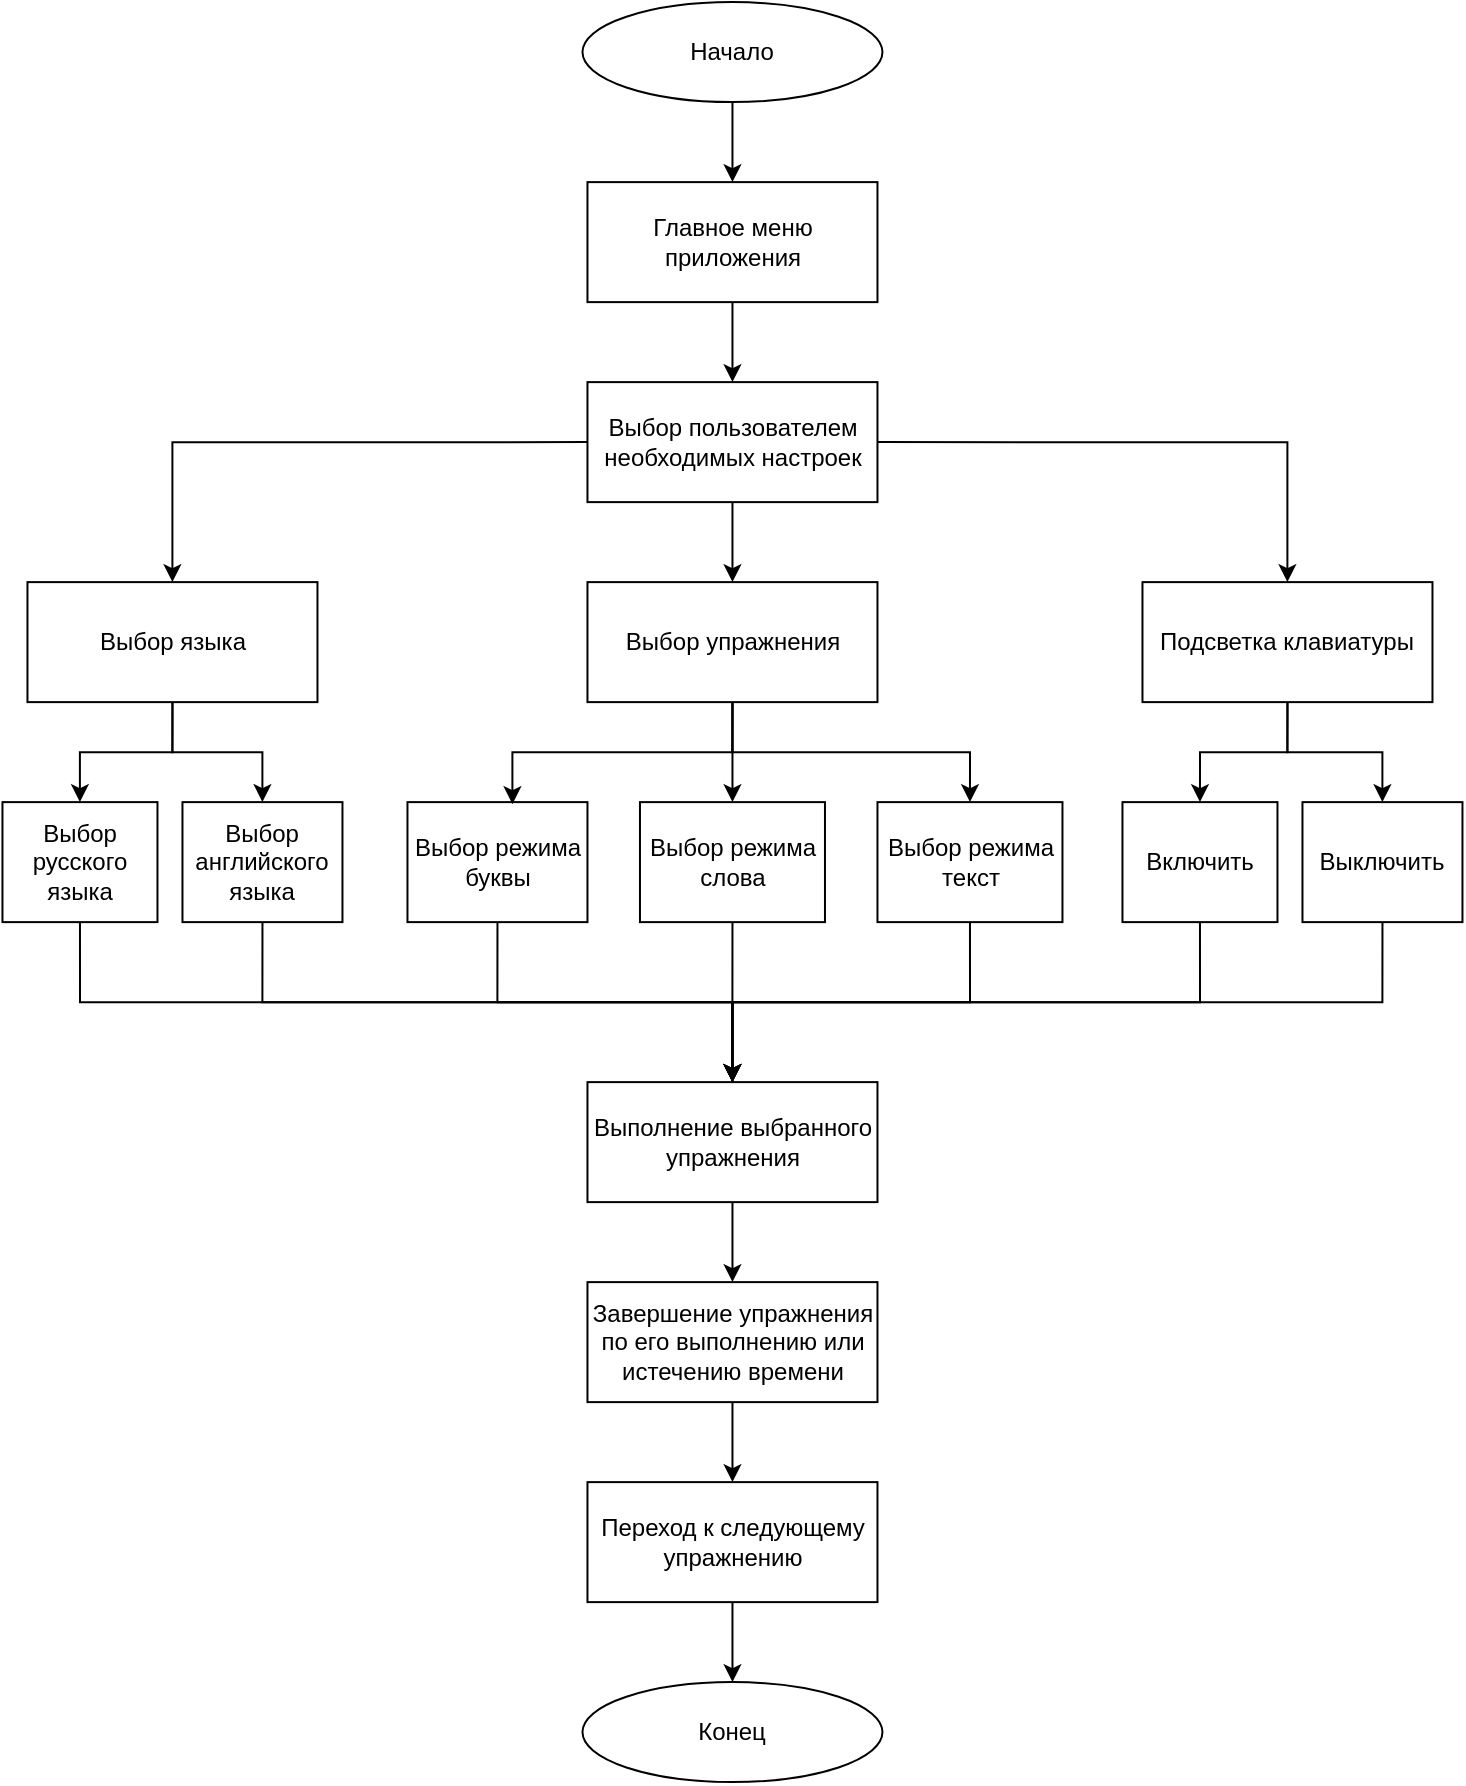 <mxfile version="27.0.9" pages="3">
  <diagram name="Страница — 1" id="Znkg8Cd5GS9YN74z9EgL">
    <mxGraphModel dx="1174" dy="788" grid="1" gridSize="10" guides="1" tooltips="1" connect="1" arrows="1" fold="1" page="1" pageScale="1" pageWidth="850" pageHeight="1100" math="0" shadow="0">
      <root>
        <mxCell id="0" />
        <mxCell id="1" parent="0" />
        <mxCell id="D8E67NKvFNB2xhjaw_b6-40" style="edgeStyle=orthogonalEdgeStyle;rounded=0;orthogonalLoop=1;jettySize=auto;html=1;exitX=0.5;exitY=1;exitDx=0;exitDy=0;" edge="1" parent="1" source="D8E67NKvFNB2xhjaw_b6-41" target="D8E67NKvFNB2xhjaw_b6-43">
          <mxGeometry relative="1" as="geometry" />
        </mxCell>
        <mxCell id="D8E67NKvFNB2xhjaw_b6-41" value="Начало" style="ellipse;whiteSpace=wrap;html=1;" vertex="1" parent="1">
          <mxGeometry x="576.235" y="329.059" width="150" height="50" as="geometry" />
        </mxCell>
        <mxCell id="D8E67NKvFNB2xhjaw_b6-42" style="edgeStyle=orthogonalEdgeStyle;rounded=0;orthogonalLoop=1;jettySize=auto;html=1;exitX=0.5;exitY=1;exitDx=0;exitDy=0;entryX=0.5;entryY=0;entryDx=0;entryDy=0;" edge="1" parent="1" source="D8E67NKvFNB2xhjaw_b6-43" target="D8E67NKvFNB2xhjaw_b6-47">
          <mxGeometry relative="1" as="geometry" />
        </mxCell>
        <mxCell id="D8E67NKvFNB2xhjaw_b6-43" value="Главное меню приложения" style="rounded=0;whiteSpace=wrap;html=1;" vertex="1" parent="1">
          <mxGeometry x="578.735" y="419.059" width="145" height="60" as="geometry" />
        </mxCell>
        <mxCell id="D8E67NKvFNB2xhjaw_b6-44" style="edgeStyle=orthogonalEdgeStyle;rounded=0;orthogonalLoop=1;jettySize=auto;html=1;exitX=1;exitY=0.5;exitDx=0;exitDy=0;" edge="1" parent="1" source="D8E67NKvFNB2xhjaw_b6-47" target="D8E67NKvFNB2xhjaw_b6-56">
          <mxGeometry relative="1" as="geometry" />
        </mxCell>
        <mxCell id="D8E67NKvFNB2xhjaw_b6-45" style="edgeStyle=orthogonalEdgeStyle;rounded=0;orthogonalLoop=1;jettySize=auto;html=1;exitX=0.5;exitY=1;exitDx=0;exitDy=0;" edge="1" parent="1" source="D8E67NKvFNB2xhjaw_b6-47" target="D8E67NKvFNB2xhjaw_b6-53">
          <mxGeometry relative="1" as="geometry" />
        </mxCell>
        <mxCell id="D8E67NKvFNB2xhjaw_b6-46" style="edgeStyle=orthogonalEdgeStyle;rounded=0;orthogonalLoop=1;jettySize=auto;html=1;exitX=0;exitY=0.5;exitDx=0;exitDy=0;" edge="1" parent="1" source="D8E67NKvFNB2xhjaw_b6-47" target="D8E67NKvFNB2xhjaw_b6-50">
          <mxGeometry relative="1" as="geometry" />
        </mxCell>
        <mxCell id="D8E67NKvFNB2xhjaw_b6-47" value="Выбор пользователем необходимых настроек" style="rounded=0;whiteSpace=wrap;html=1;" vertex="1" parent="1">
          <mxGeometry x="578.735" y="519.059" width="145" height="60" as="geometry" />
        </mxCell>
        <mxCell id="D8E67NKvFNB2xhjaw_b6-48" style="edgeStyle=orthogonalEdgeStyle;rounded=0;orthogonalLoop=1;jettySize=auto;html=1;exitX=0.5;exitY=1;exitDx=0;exitDy=0;" edge="1" parent="1" source="D8E67NKvFNB2xhjaw_b6-50" target="D8E67NKvFNB2xhjaw_b6-71">
          <mxGeometry relative="1" as="geometry" />
        </mxCell>
        <mxCell id="D8E67NKvFNB2xhjaw_b6-49" style="edgeStyle=orthogonalEdgeStyle;rounded=0;orthogonalLoop=1;jettySize=auto;html=1;exitX=0.5;exitY=1;exitDx=0;exitDy=0;" edge="1" parent="1" source="D8E67NKvFNB2xhjaw_b6-50" target="D8E67NKvFNB2xhjaw_b6-73">
          <mxGeometry relative="1" as="geometry" />
        </mxCell>
        <mxCell id="D8E67NKvFNB2xhjaw_b6-50" value="Выбор языка" style="rounded=0;whiteSpace=wrap;html=1;" vertex="1" parent="1">
          <mxGeometry x="298.735" y="619.059" width="145" height="60" as="geometry" />
        </mxCell>
        <mxCell id="D8E67NKvFNB2xhjaw_b6-51" style="edgeStyle=orthogonalEdgeStyle;rounded=0;orthogonalLoop=1;jettySize=auto;html=1;exitX=0.5;exitY=1;exitDx=0;exitDy=0;entryX=0.5;entryY=0;entryDx=0;entryDy=0;" edge="1" parent="1" source="D8E67NKvFNB2xhjaw_b6-53" target="D8E67NKvFNB2xhjaw_b6-64">
          <mxGeometry relative="1" as="geometry" />
        </mxCell>
        <mxCell id="D8E67NKvFNB2xhjaw_b6-52" style="edgeStyle=orthogonalEdgeStyle;rounded=0;orthogonalLoop=1;jettySize=auto;html=1;exitX=0.5;exitY=1;exitDx=0;exitDy=0;entryX=0.5;entryY=0;entryDx=0;entryDy=0;" edge="1" parent="1" source="D8E67NKvFNB2xhjaw_b6-53" target="D8E67NKvFNB2xhjaw_b6-66">
          <mxGeometry relative="1" as="geometry" />
        </mxCell>
        <mxCell id="D8E67NKvFNB2xhjaw_b6-53" value="Выбор упражнения" style="rounded=0;whiteSpace=wrap;html=1;" vertex="1" parent="1">
          <mxGeometry x="578.735" y="619.059" width="145" height="60" as="geometry" />
        </mxCell>
        <mxCell id="D8E67NKvFNB2xhjaw_b6-54" style="edgeStyle=orthogonalEdgeStyle;rounded=0;orthogonalLoop=1;jettySize=auto;html=1;exitX=0.5;exitY=1;exitDx=0;exitDy=0;entryX=0.5;entryY=0;entryDx=0;entryDy=0;" edge="1" parent="1" source="D8E67NKvFNB2xhjaw_b6-56" target="D8E67NKvFNB2xhjaw_b6-60">
          <mxGeometry relative="1" as="geometry" />
        </mxCell>
        <mxCell id="D8E67NKvFNB2xhjaw_b6-55" style="edgeStyle=orthogonalEdgeStyle;rounded=0;orthogonalLoop=1;jettySize=auto;html=1;exitX=0.5;exitY=1;exitDx=0;exitDy=0;" edge="1" parent="1" source="D8E67NKvFNB2xhjaw_b6-56" target="D8E67NKvFNB2xhjaw_b6-62">
          <mxGeometry relative="1" as="geometry" />
        </mxCell>
        <mxCell id="D8E67NKvFNB2xhjaw_b6-56" value="Подсветка клавиатуры" style="rounded=0;whiteSpace=wrap;html=1;" vertex="1" parent="1">
          <mxGeometry x="856.235" y="619.059" width="145" height="60" as="geometry" />
        </mxCell>
        <mxCell id="D8E67NKvFNB2xhjaw_b6-57" style="edgeStyle=orthogonalEdgeStyle;rounded=0;orthogonalLoop=1;jettySize=auto;html=1;exitX=0.5;exitY=1;exitDx=0;exitDy=0;" edge="1" parent="1" source="D8E67NKvFNB2xhjaw_b6-58" target="D8E67NKvFNB2xhjaw_b6-68">
          <mxGeometry relative="1" as="geometry" />
        </mxCell>
        <mxCell id="D8E67NKvFNB2xhjaw_b6-58" value="Выбор режима буквы" style="rounded=0;whiteSpace=wrap;html=1;" vertex="1" parent="1">
          <mxGeometry x="488.735" y="729.059" width="90" height="60" as="geometry" />
        </mxCell>
        <mxCell id="D8E67NKvFNB2xhjaw_b6-59" style="edgeStyle=orthogonalEdgeStyle;rounded=0;orthogonalLoop=1;jettySize=auto;html=1;exitX=0.5;exitY=1;exitDx=0;exitDy=0;" edge="1" parent="1" source="D8E67NKvFNB2xhjaw_b6-60" target="D8E67NKvFNB2xhjaw_b6-68">
          <mxGeometry relative="1" as="geometry" />
        </mxCell>
        <mxCell id="D8E67NKvFNB2xhjaw_b6-60" value="Включить" style="rounded=0;whiteSpace=wrap;html=1;" vertex="1" parent="1">
          <mxGeometry x="846.235" y="729.059" width="77.5" height="60" as="geometry" />
        </mxCell>
        <mxCell id="D8E67NKvFNB2xhjaw_b6-61" style="edgeStyle=orthogonalEdgeStyle;rounded=0;orthogonalLoop=1;jettySize=auto;html=1;exitX=0.5;exitY=1;exitDx=0;exitDy=0;" edge="1" parent="1" source="D8E67NKvFNB2xhjaw_b6-62" target="D8E67NKvFNB2xhjaw_b6-68">
          <mxGeometry relative="1" as="geometry" />
        </mxCell>
        <mxCell id="D8E67NKvFNB2xhjaw_b6-62" value="Выключить" style="rounded=0;whiteSpace=wrap;html=1;" vertex="1" parent="1">
          <mxGeometry x="936.235" y="729.059" width="80" height="60" as="geometry" />
        </mxCell>
        <mxCell id="D8E67NKvFNB2xhjaw_b6-63" style="edgeStyle=orthogonalEdgeStyle;rounded=0;orthogonalLoop=1;jettySize=auto;html=1;exitX=0.5;exitY=1;exitDx=0;exitDy=0;" edge="1" parent="1" source="D8E67NKvFNB2xhjaw_b6-64">
          <mxGeometry relative="1" as="geometry">
            <mxPoint x="651.235" y="879.059" as="targetPoint" />
          </mxGeometry>
        </mxCell>
        <mxCell id="D8E67NKvFNB2xhjaw_b6-64" value="Выбор режима слова" style="rounded=0;whiteSpace=wrap;html=1;" vertex="1" parent="1">
          <mxGeometry x="604.985" y="729.059" width="92.5" height="60" as="geometry" />
        </mxCell>
        <mxCell id="D8E67NKvFNB2xhjaw_b6-65" style="edgeStyle=orthogonalEdgeStyle;rounded=0;orthogonalLoop=1;jettySize=auto;html=1;exitX=0.5;exitY=1;exitDx=0;exitDy=0;" edge="1" parent="1" source="D8E67NKvFNB2xhjaw_b6-66" target="D8E67NKvFNB2xhjaw_b6-68">
          <mxGeometry relative="1" as="geometry" />
        </mxCell>
        <mxCell id="D8E67NKvFNB2xhjaw_b6-66" value="Выбор режима текст" style="rounded=0;whiteSpace=wrap;html=1;" vertex="1" parent="1">
          <mxGeometry x="723.735" y="729.059" width="92.5" height="60" as="geometry" />
        </mxCell>
        <mxCell id="D8E67NKvFNB2xhjaw_b6-67" style="edgeStyle=orthogonalEdgeStyle;rounded=0;orthogonalLoop=1;jettySize=auto;html=1;exitX=0.5;exitY=1;exitDx=0;exitDy=0;" edge="1" parent="1" source="D8E67NKvFNB2xhjaw_b6-68" target="D8E67NKvFNB2xhjaw_b6-75">
          <mxGeometry relative="1" as="geometry" />
        </mxCell>
        <mxCell id="D8E67NKvFNB2xhjaw_b6-68" value="Выполнение выбранного упражнения" style="rounded=0;whiteSpace=wrap;html=1;" vertex="1" parent="1">
          <mxGeometry x="578.735" y="869.059" width="145" height="60" as="geometry" />
        </mxCell>
        <mxCell id="D8E67NKvFNB2xhjaw_b6-69" style="edgeStyle=orthogonalEdgeStyle;rounded=0;orthogonalLoop=1;jettySize=auto;html=1;exitX=0.5;exitY=1;exitDx=0;exitDy=0;entryX=0.583;entryY=0.017;entryDx=0;entryDy=0;entryPerimeter=0;" edge="1" parent="1" source="D8E67NKvFNB2xhjaw_b6-53" target="D8E67NKvFNB2xhjaw_b6-58">
          <mxGeometry relative="1" as="geometry" />
        </mxCell>
        <mxCell id="D8E67NKvFNB2xhjaw_b6-70" style="edgeStyle=orthogonalEdgeStyle;rounded=0;orthogonalLoop=1;jettySize=auto;html=1;exitX=0.5;exitY=1;exitDx=0;exitDy=0;" edge="1" parent="1" source="D8E67NKvFNB2xhjaw_b6-71" target="D8E67NKvFNB2xhjaw_b6-68">
          <mxGeometry relative="1" as="geometry" />
        </mxCell>
        <mxCell id="D8E67NKvFNB2xhjaw_b6-71" value="Выбор русского языка" style="rounded=0;whiteSpace=wrap;html=1;" vertex="1" parent="1">
          <mxGeometry x="286.235" y="729.059" width="77.5" height="60" as="geometry" />
        </mxCell>
        <mxCell id="D8E67NKvFNB2xhjaw_b6-72" style="edgeStyle=orthogonalEdgeStyle;rounded=0;orthogonalLoop=1;jettySize=auto;html=1;exitX=0.5;exitY=1;exitDx=0;exitDy=0;" edge="1" parent="1" source="D8E67NKvFNB2xhjaw_b6-73" target="D8E67NKvFNB2xhjaw_b6-68">
          <mxGeometry relative="1" as="geometry" />
        </mxCell>
        <mxCell id="D8E67NKvFNB2xhjaw_b6-73" value="Выбор английского языка" style="rounded=0;whiteSpace=wrap;html=1;" vertex="1" parent="1">
          <mxGeometry x="376.235" y="729.059" width="80" height="60" as="geometry" />
        </mxCell>
        <mxCell id="D8E67NKvFNB2xhjaw_b6-74" style="edgeStyle=orthogonalEdgeStyle;rounded=0;orthogonalLoop=1;jettySize=auto;html=1;exitX=0.5;exitY=1;exitDx=0;exitDy=0;" edge="1" parent="1" source="D8E67NKvFNB2xhjaw_b6-75" target="D8E67NKvFNB2xhjaw_b6-77">
          <mxGeometry relative="1" as="geometry" />
        </mxCell>
        <mxCell id="D8E67NKvFNB2xhjaw_b6-75" value="Завершение упражнения по его выполнению или истечению времени" style="rounded=0;whiteSpace=wrap;html=1;" vertex="1" parent="1">
          <mxGeometry x="578.735" y="969.059" width="145" height="60" as="geometry" />
        </mxCell>
        <mxCell id="D8E67NKvFNB2xhjaw_b6-76" style="edgeStyle=orthogonalEdgeStyle;rounded=0;orthogonalLoop=1;jettySize=auto;html=1;exitX=0.5;exitY=1;exitDx=0;exitDy=0;" edge="1" parent="1" source="D8E67NKvFNB2xhjaw_b6-77" target="D8E67NKvFNB2xhjaw_b6-78">
          <mxGeometry relative="1" as="geometry" />
        </mxCell>
        <mxCell id="D8E67NKvFNB2xhjaw_b6-77" value="Переход к следующему упражнению" style="rounded=0;whiteSpace=wrap;html=1;" vertex="1" parent="1">
          <mxGeometry x="578.735" y="1069.059" width="145" height="60" as="geometry" />
        </mxCell>
        <mxCell id="D8E67NKvFNB2xhjaw_b6-78" value="Конец" style="ellipse;whiteSpace=wrap;html=1;" vertex="1" parent="1">
          <mxGeometry x="576.235" y="1169.059" width="150" height="50" as="geometry" />
        </mxCell>
      </root>
    </mxGraphModel>
  </diagram>
  <diagram name="Страница — 2" id="PfpHl6h1P6XuELef2ILh">
    <mxGraphModel dx="960" dy="670" grid="1" gridSize="10" guides="1" tooltips="1" connect="1" arrows="1" fold="1" page="1" pageScale="1" pageWidth="827" pageHeight="1169" math="0" shadow="0">
      <root>
        <mxCell id="0" />
        <mxCell id="1" parent="0" />
        <mxCell id="RRxol67v5j06spIQUg35-2" value="Клавиатурный тренажер" style="rounded=0;whiteSpace=wrap;html=1;" parent="1" vertex="1">
          <mxGeometry x="340" y="170" width="160" height="80" as="geometry" />
        </mxCell>
        <mxCell id="RRxol67v5j06spIQUg35-7" value="" style="endArrow=classic;html=1;rounded=0;entryX=0.5;entryY=0;entryDx=0;entryDy=0;" parent="1" edge="1">
          <mxGeometry width="50" height="50" relative="1" as="geometry">
            <mxPoint x="385" y="70" as="sourcePoint" />
            <mxPoint x="385" y="170" as="targetPoint" />
          </mxGeometry>
        </mxCell>
        <mxCell id="RRxol67v5j06spIQUg35-8" value="" style="endArrow=classic;html=1;rounded=0;" parent="1" edge="1">
          <mxGeometry width="50" height="50" relative="1" as="geometry">
            <mxPoint x="369" y="350" as="sourcePoint" />
            <mxPoint x="368.71" y="250" as="targetPoint" />
          </mxGeometry>
        </mxCell>
        <mxCell id="RRxol67v5j06spIQUg35-9" value="Пользователь" style="text;html=1;align=center;verticalAlign=middle;whiteSpace=wrap;rounded=0;" parent="1" vertex="1">
          <mxGeometry x="324" y="350" width="90" height="40" as="geometry" />
        </mxCell>
        <mxCell id="RRxol67v5j06spIQUg35-12" value="" style="endArrow=classic;html=1;rounded=0;entryX=0.5;entryY=0;entryDx=0;entryDy=0;" parent="1" edge="1">
          <mxGeometry width="50" height="50" relative="1" as="geometry">
            <mxPoint x="220" y="209.66" as="sourcePoint" />
            <mxPoint x="340" y="209.66" as="targetPoint" />
          </mxGeometry>
        </mxCell>
        <mxCell id="RRxol67v5j06spIQUg35-17" value="Результат выполнения упражнения" style="text;html=1;align=center;verticalAlign=middle;whiteSpace=wrap;rounded=0;" parent="1" vertex="1">
          <mxGeometry x="490" y="150" width="150" height="40" as="geometry" />
        </mxCell>
        <mxCell id="RRxol67v5j06spIQUg35-18" value="" style="endArrow=classic;html=1;rounded=0;entryX=0.5;entryY=0;entryDx=0;entryDy=0;" parent="1" edge="1">
          <mxGeometry width="50" height="50" relative="1" as="geometry">
            <mxPoint x="500" y="189.31" as="sourcePoint" />
            <mxPoint x="620" y="189.31" as="targetPoint" />
          </mxGeometry>
        </mxCell>
        <mxCell id="RRxol67v5j06spIQUg35-19" value="Подсчет статистики пользователя" style="text;html=1;align=center;verticalAlign=middle;whiteSpace=wrap;rounded=0;" parent="1" vertex="1">
          <mxGeometry x="490" y="200" width="150" height="40" as="geometry" />
        </mxCell>
        <mxCell id="RRxol67v5j06spIQUg35-20" value="" style="endArrow=classic;html=1;rounded=0;entryX=0.5;entryY=0;entryDx=0;entryDy=0;" parent="1" edge="1">
          <mxGeometry width="50" height="50" relative="1" as="geometry">
            <mxPoint x="500" y="239.31" as="sourcePoint" />
            <mxPoint x="620" y="239.31" as="targetPoint" />
          </mxGeometry>
        </mxCell>
        <mxCell id="5M9KyZQH4md8HhDi6mQd-3" value="" style="endArrow=classic;html=1;rounded=0;" edge="1" parent="1">
          <mxGeometry width="50" height="50" relative="1" as="geometry">
            <mxPoint x="475" y="350" as="sourcePoint" />
            <mxPoint x="474.71" y="250" as="targetPoint" />
          </mxGeometry>
        </mxCell>
        <mxCell id="5M9KyZQH4md8HhDi6mQd-4" value="Ввод с клавиатуры" style="text;html=1;align=center;verticalAlign=middle;whiteSpace=wrap;rounded=0;" vertex="1" parent="1">
          <mxGeometry x="430" y="350" width="90" height="40" as="geometry" />
        </mxCell>
        <mxCell id="KL-1bCHUAIyQr3pa5ZV7-1" value="Взаимодействие с кнопками через графический интерфейс" style="text;html=1;align=center;verticalAlign=middle;whiteSpace=wrap;rounded=0;" vertex="1" parent="1">
          <mxGeometry x="190" y="140" width="150" height="70" as="geometry" />
        </mxCell>
        <mxCell id="X9bo4UaA5AR2h7ykew9T-1" value="Загрузка данных для выбранного языка и упражнения" style="text;html=1;align=center;verticalAlign=middle;whiteSpace=wrap;rounded=0;" vertex="1" parent="1">
          <mxGeometry x="264" y="10" width="150" height="70" as="geometry" />
        </mxCell>
        <mxCell id="X9bo4UaA5AR2h7ykew9T-2" value="" style="endArrow=classic;html=1;rounded=0;entryX=0.5;entryY=0;entryDx=0;entryDy=0;" edge="1" parent="1">
          <mxGeometry width="50" height="50" relative="1" as="geometry">
            <mxPoint x="470" y="70" as="sourcePoint" />
            <mxPoint x="470" y="170" as="targetPoint" />
          </mxGeometry>
        </mxCell>
        <mxCell id="7YEqOo2hA3k6YRbllCXL-1" value="Алгоритм для подсчета скорости набираемого текста и количества ошибок" style="text;html=1;align=center;verticalAlign=middle;whiteSpace=wrap;rounded=0;" vertex="1" parent="1">
          <mxGeometry x="440" y="20" width="150" height="70" as="geometry" />
        </mxCell>
      </root>
    </mxGraphModel>
  </diagram>
  <diagram name="Страница — 3" id="FoCMxkQF5uQiseDiM2s6">
    <mxGraphModel dx="1920" dy="1340" grid="1" gridSize="10" guides="1" tooltips="1" connect="1" arrows="1" fold="1" page="1" pageScale="1" pageWidth="827" pageHeight="1169" math="0" shadow="0">
      <root>
        <mxCell id="0" />
        <mxCell id="1" parent="0" />
        <mxCell id="hp1st4-QaeCIAPD0HRa8-6" style="edgeStyle=orthogonalEdgeStyle;rounded=0;orthogonalLoop=1;jettySize=auto;html=1;exitX=0.5;exitY=0;exitDx=0;exitDy=0;" edge="1" parent="1" source="9Q4Tgh1-3ajdd9bdv6M_-3" target="9Q4Tgh1-3ajdd9bdv6M_-8">
          <mxGeometry relative="1" as="geometry" />
        </mxCell>
        <mxCell id="vYZGdPe2mnqeh4y1uY2U-1" style="edgeStyle=orthogonalEdgeStyle;rounded=0;orthogonalLoop=1;jettySize=auto;html=1;exitX=0.5;exitY=0;exitDx=0;exitDy=0;entryX=0.25;entryY=1;entryDx=0;entryDy=0;" edge="1" parent="1" source="9Q4Tgh1-3ajdd9bdv6M_-3" target="d34JuaLKaO7JjQiG4dWJ-1">
          <mxGeometry relative="1" as="geometry" />
        </mxCell>
        <mxCell id="9Q4Tgh1-3ajdd9bdv6M_-3" value="Пользователь" style="text;html=1;align=center;verticalAlign=middle;whiteSpace=wrap;rounded=0;" parent="1" vertex="1">
          <mxGeometry x="363" y="380" width="110" height="30" as="geometry" />
        </mxCell>
        <mxCell id="hp1st4-QaeCIAPD0HRa8-5" style="edgeStyle=orthogonalEdgeStyle;rounded=0;orthogonalLoop=1;jettySize=auto;html=1;exitX=1;exitY=0.5;exitDx=0;exitDy=0;entryX=0;entryY=0.5;entryDx=0;entryDy=0;" edge="1" parent="1" source="9Q4Tgh1-3ajdd9bdv6M_-6" target="9Q4Tgh1-3ajdd9bdv6M_-8">
          <mxGeometry relative="1" as="geometry" />
        </mxCell>
        <mxCell id="9Q4Tgh1-3ajdd9bdv6M_-6" value="Взаимодействие с кнопками через графический интерфейс" style="text;html=1;align=center;verticalAlign=middle;whiteSpace=wrap;rounded=0;" parent="1" vertex="1">
          <mxGeometry x="140" y="220" width="150" height="70" as="geometry" />
        </mxCell>
        <mxCell id="d34JuaLKaO7JjQiG4dWJ-4" style="edgeStyle=orthogonalEdgeStyle;rounded=0;orthogonalLoop=1;jettySize=auto;html=1;exitX=1;exitY=0.5;exitDx=0;exitDy=0;entryX=0;entryY=0.5;entryDx=0;entryDy=0;" parent="1" source="9Q4Tgh1-3ajdd9bdv6M_-8" target="d34JuaLKaO7JjQiG4dWJ-1" edge="1">
          <mxGeometry relative="1" as="geometry" />
        </mxCell>
        <mxCell id="9Q4Tgh1-3ajdd9bdv6M_-8" value="Выбор упражнения" style="rounded=0;whiteSpace=wrap;html=1;" parent="1" vertex="1">
          <mxGeometry x="340" y="220" width="156" height="70" as="geometry" />
        </mxCell>
        <mxCell id="d34JuaLKaO7JjQiG4dWJ-12" style="edgeStyle=orthogonalEdgeStyle;rounded=0;orthogonalLoop=1;jettySize=auto;html=1;exitX=1;exitY=0.5;exitDx=0;exitDy=0;entryX=0;entryY=0.5;entryDx=0;entryDy=0;" parent="1" source="d34JuaLKaO7JjQiG4dWJ-1" target="d34JuaLKaO7JjQiG4dWJ-8" edge="1">
          <mxGeometry relative="1" as="geometry" />
        </mxCell>
        <mxCell id="d34JuaLKaO7JjQiG4dWJ-1" value="Выполнение упражнения" style="rounded=0;whiteSpace=wrap;html=1;" parent="1" vertex="1">
          <mxGeometry x="550" y="260" width="156" height="70" as="geometry" />
        </mxCell>
        <mxCell id="d34JuaLKaO7JjQiG4dWJ-14" style="edgeStyle=orthogonalEdgeStyle;rounded=0;orthogonalLoop=1;jettySize=auto;html=1;exitX=1;exitY=0.5;exitDx=0;exitDy=0;entryX=0;entryY=0.5;entryDx=0;entryDy=0;" parent="1" source="d34JuaLKaO7JjQiG4dWJ-8" target="d34JuaLKaO7JjQiG4dWJ-13" edge="1">
          <mxGeometry relative="1" as="geometry" />
        </mxCell>
        <mxCell id="d34JuaLKaO7JjQiG4dWJ-8" value="Подсчет итоговой статистики пользователя" style="rounded=0;whiteSpace=wrap;html=1;" parent="1" vertex="1">
          <mxGeometry x="750" y="210" width="156" height="70" as="geometry" />
        </mxCell>
        <mxCell id="d34JuaLKaO7JjQiG4dWJ-10" style="edgeStyle=orthogonalEdgeStyle;rounded=0;orthogonalLoop=1;jettySize=auto;html=1;exitX=0.5;exitY=1;exitDx=0;exitDy=0;" parent="1" source="d34JuaLKaO7JjQiG4dWJ-9" target="d34JuaLKaO7JjQiG4dWJ-1" edge="1">
          <mxGeometry relative="1" as="geometry">
            <mxPoint x="628" y="150" as="targetPoint" />
          </mxGeometry>
        </mxCell>
        <mxCell id="d34JuaLKaO7JjQiG4dWJ-9" value="Загрузка данных для выбранного языка и упражнения" style="text;html=1;align=center;verticalAlign=middle;whiteSpace=wrap;rounded=0;" parent="1" vertex="1">
          <mxGeometry x="553" y="130" width="150" height="70" as="geometry" />
        </mxCell>
        <mxCell id="d34JuaLKaO7JjQiG4dWJ-13" value="Результат выполнения упражнения" style="text;html=1;align=center;verticalAlign=middle;whiteSpace=wrap;rounded=0;" parent="1" vertex="1">
          <mxGeometry x="950" y="220" width="150" height="50" as="geometry" />
        </mxCell>
        <mxCell id="d34JuaLKaO7JjQiG4dWJ-16" style="edgeStyle=orthogonalEdgeStyle;rounded=0;orthogonalLoop=1;jettySize=auto;html=1;exitX=0.5;exitY=1;exitDx=0;exitDy=0;" parent="1" source="d34JuaLKaO7JjQiG4dWJ-15" target="d34JuaLKaO7JjQiG4dWJ-8" edge="1">
          <mxGeometry relative="1" as="geometry" />
        </mxCell>
        <mxCell id="d34JuaLKaO7JjQiG4dWJ-15" value="Алгоритм для подсчета скорости набираемого текста и количества ошибок" style="text;html=1;align=center;verticalAlign=middle;whiteSpace=wrap;rounded=0;" parent="1" vertex="1">
          <mxGeometry x="753" y="80" width="150" height="70" as="geometry" />
        </mxCell>
        <mxCell id="hp1st4-QaeCIAPD0HRa8-1" style="edgeStyle=orthogonalEdgeStyle;rounded=0;orthogonalLoop=1;jettySize=auto;html=1;exitX=0.5;exitY=0;exitDx=0;exitDy=0;" edge="1" parent="1" source="Kv5GrR_9W_7940J9x5uV-1" target="d34JuaLKaO7JjQiG4dWJ-1">
          <mxGeometry relative="1" as="geometry" />
        </mxCell>
        <mxCell id="Kv5GrR_9W_7940J9x5uV-1" value="Ввод с клавиатуры" style="text;html=1;align=center;verticalAlign=middle;whiteSpace=wrap;rounded=0;" vertex="1" parent="1">
          <mxGeometry x="573" y="390" width="110" height="30" as="geometry" />
        </mxCell>
      </root>
    </mxGraphModel>
  </diagram>
</mxfile>
